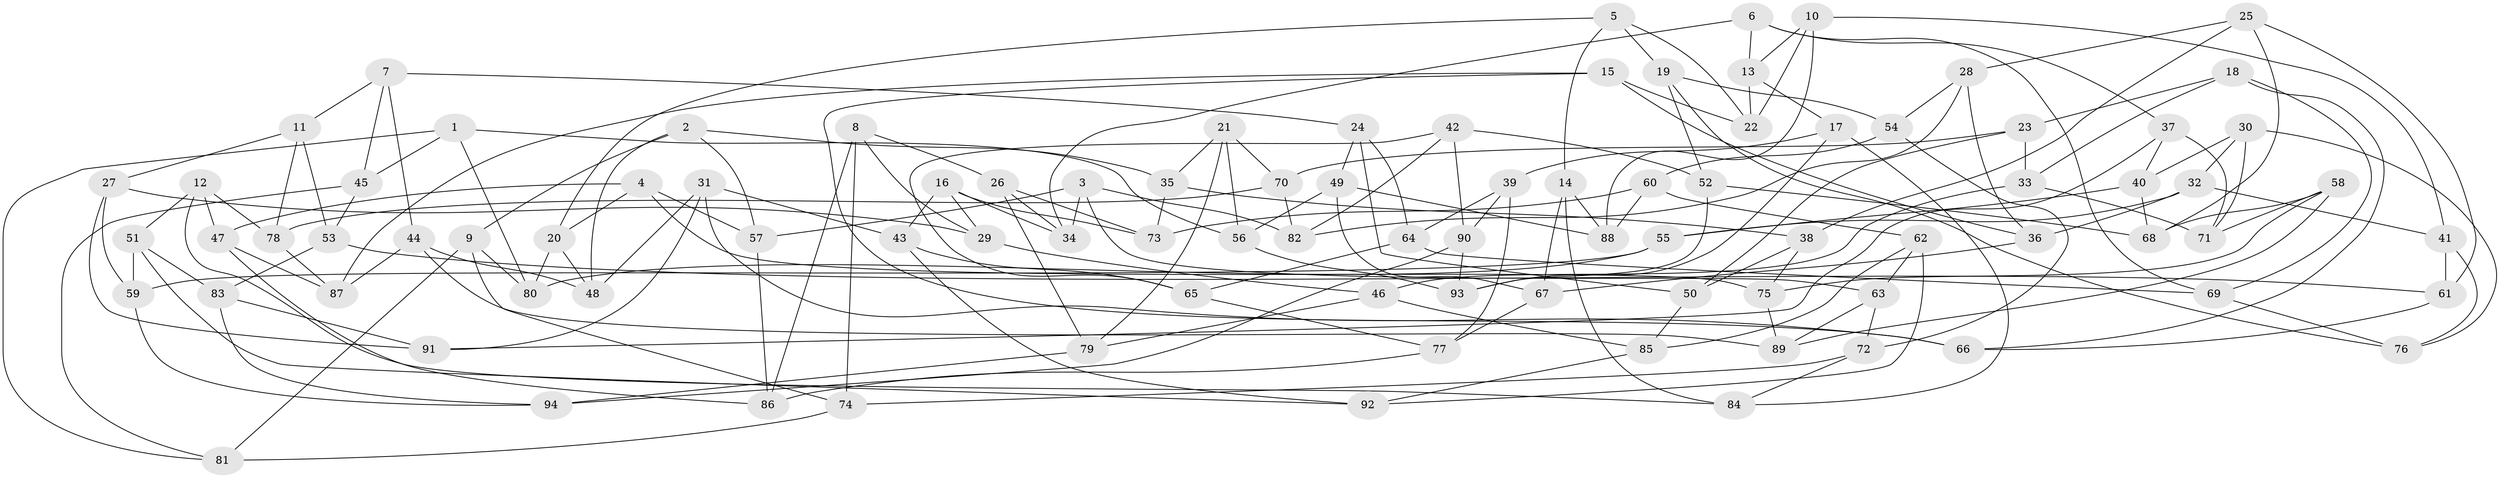 // Generated by graph-tools (version 1.1) at 2025/03/03/09/25 03:03:04]
// undirected, 94 vertices, 188 edges
graph export_dot {
graph [start="1"]
  node [color=gray90,style=filled];
  1;
  2;
  3;
  4;
  5;
  6;
  7;
  8;
  9;
  10;
  11;
  12;
  13;
  14;
  15;
  16;
  17;
  18;
  19;
  20;
  21;
  22;
  23;
  24;
  25;
  26;
  27;
  28;
  29;
  30;
  31;
  32;
  33;
  34;
  35;
  36;
  37;
  38;
  39;
  40;
  41;
  42;
  43;
  44;
  45;
  46;
  47;
  48;
  49;
  50;
  51;
  52;
  53;
  54;
  55;
  56;
  57;
  58;
  59;
  60;
  61;
  62;
  63;
  64;
  65;
  66;
  67;
  68;
  69;
  70;
  71;
  72;
  73;
  74;
  75;
  76;
  77;
  78;
  79;
  80;
  81;
  82;
  83;
  84;
  85;
  86;
  87;
  88;
  89;
  90;
  91;
  92;
  93;
  94;
  1 -- 81;
  1 -- 80;
  1 -- 56;
  1 -- 45;
  2 -- 48;
  2 -- 35;
  2 -- 57;
  2 -- 9;
  3 -- 63;
  3 -- 57;
  3 -- 82;
  3 -- 34;
  4 -- 20;
  4 -- 57;
  4 -- 75;
  4 -- 47;
  5 -- 14;
  5 -- 19;
  5 -- 20;
  5 -- 22;
  6 -- 69;
  6 -- 34;
  6 -- 13;
  6 -- 37;
  7 -- 24;
  7 -- 44;
  7 -- 45;
  7 -- 11;
  8 -- 86;
  8 -- 74;
  8 -- 29;
  8 -- 26;
  9 -- 80;
  9 -- 74;
  9 -- 81;
  10 -- 41;
  10 -- 13;
  10 -- 22;
  10 -- 88;
  11 -- 27;
  11 -- 53;
  11 -- 78;
  12 -- 84;
  12 -- 51;
  12 -- 78;
  12 -- 47;
  13 -- 17;
  13 -- 22;
  14 -- 67;
  14 -- 88;
  14 -- 84;
  15 -- 22;
  15 -- 66;
  15 -- 36;
  15 -- 87;
  16 -- 73;
  16 -- 43;
  16 -- 29;
  16 -- 34;
  17 -- 84;
  17 -- 39;
  17 -- 93;
  18 -- 33;
  18 -- 23;
  18 -- 66;
  18 -- 69;
  19 -- 54;
  19 -- 52;
  19 -- 76;
  20 -- 80;
  20 -- 48;
  21 -- 35;
  21 -- 70;
  21 -- 79;
  21 -- 56;
  23 -- 70;
  23 -- 50;
  23 -- 33;
  24 -- 50;
  24 -- 64;
  24 -- 49;
  25 -- 68;
  25 -- 61;
  25 -- 28;
  25 -- 38;
  26 -- 73;
  26 -- 79;
  26 -- 34;
  27 -- 59;
  27 -- 29;
  27 -- 91;
  28 -- 82;
  28 -- 54;
  28 -- 36;
  29 -- 46;
  30 -- 76;
  30 -- 40;
  30 -- 71;
  30 -- 32;
  31 -- 91;
  31 -- 43;
  31 -- 48;
  31 -- 66;
  32 -- 36;
  32 -- 41;
  32 -- 55;
  33 -- 46;
  33 -- 71;
  35 -- 73;
  35 -- 38;
  36 -- 67;
  37 -- 40;
  37 -- 91;
  37 -- 71;
  38 -- 75;
  38 -- 50;
  39 -- 77;
  39 -- 64;
  39 -- 90;
  40 -- 68;
  40 -- 55;
  41 -- 61;
  41 -- 76;
  42 -- 82;
  42 -- 65;
  42 -- 90;
  42 -- 52;
  43 -- 65;
  43 -- 92;
  44 -- 89;
  44 -- 48;
  44 -- 87;
  45 -- 53;
  45 -- 81;
  46 -- 79;
  46 -- 85;
  47 -- 86;
  47 -- 87;
  49 -- 88;
  49 -- 56;
  49 -- 67;
  50 -- 85;
  51 -- 83;
  51 -- 92;
  51 -- 59;
  52 -- 93;
  52 -- 68;
  53 -- 61;
  53 -- 83;
  54 -- 72;
  54 -- 60;
  55 -- 80;
  55 -- 59;
  56 -- 93;
  57 -- 86;
  58 -- 71;
  58 -- 68;
  58 -- 89;
  58 -- 75;
  59 -- 94;
  60 -- 73;
  60 -- 88;
  60 -- 62;
  61 -- 66;
  62 -- 63;
  62 -- 85;
  62 -- 92;
  63 -- 72;
  63 -- 89;
  64 -- 65;
  64 -- 69;
  65 -- 77;
  67 -- 77;
  69 -- 76;
  70 -- 82;
  70 -- 78;
  72 -- 74;
  72 -- 84;
  74 -- 81;
  75 -- 89;
  77 -- 86;
  78 -- 87;
  79 -- 94;
  83 -- 91;
  83 -- 94;
  85 -- 92;
  90 -- 94;
  90 -- 93;
}

